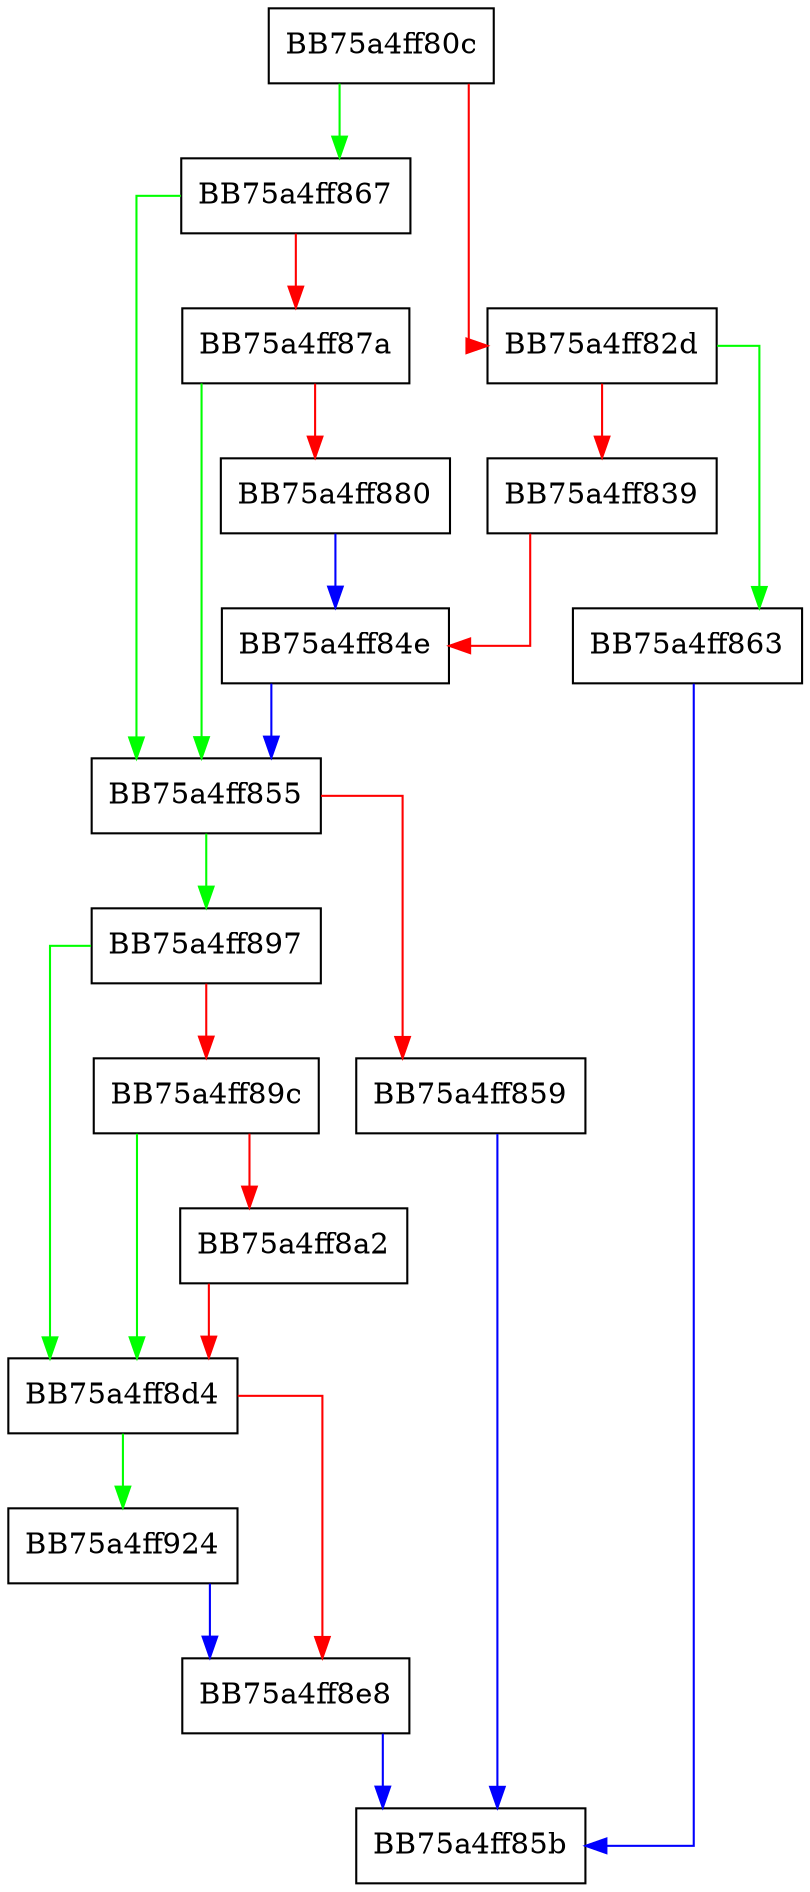 digraph QueueNotification {
  node [shape="box"];
  graph [splines=ortho];
  BB75a4ff80c -> BB75a4ff867 [color="green"];
  BB75a4ff80c -> BB75a4ff82d [color="red"];
  BB75a4ff82d -> BB75a4ff863 [color="green"];
  BB75a4ff82d -> BB75a4ff839 [color="red"];
  BB75a4ff839 -> BB75a4ff84e [color="red"];
  BB75a4ff84e -> BB75a4ff855 [color="blue"];
  BB75a4ff855 -> BB75a4ff897 [color="green"];
  BB75a4ff855 -> BB75a4ff859 [color="red"];
  BB75a4ff859 -> BB75a4ff85b [color="blue"];
  BB75a4ff863 -> BB75a4ff85b [color="blue"];
  BB75a4ff867 -> BB75a4ff855 [color="green"];
  BB75a4ff867 -> BB75a4ff87a [color="red"];
  BB75a4ff87a -> BB75a4ff855 [color="green"];
  BB75a4ff87a -> BB75a4ff880 [color="red"];
  BB75a4ff880 -> BB75a4ff84e [color="blue"];
  BB75a4ff897 -> BB75a4ff8d4 [color="green"];
  BB75a4ff897 -> BB75a4ff89c [color="red"];
  BB75a4ff89c -> BB75a4ff8d4 [color="green"];
  BB75a4ff89c -> BB75a4ff8a2 [color="red"];
  BB75a4ff8a2 -> BB75a4ff8d4 [color="red"];
  BB75a4ff8d4 -> BB75a4ff924 [color="green"];
  BB75a4ff8d4 -> BB75a4ff8e8 [color="red"];
  BB75a4ff8e8 -> BB75a4ff85b [color="blue"];
  BB75a4ff924 -> BB75a4ff8e8 [color="blue"];
}